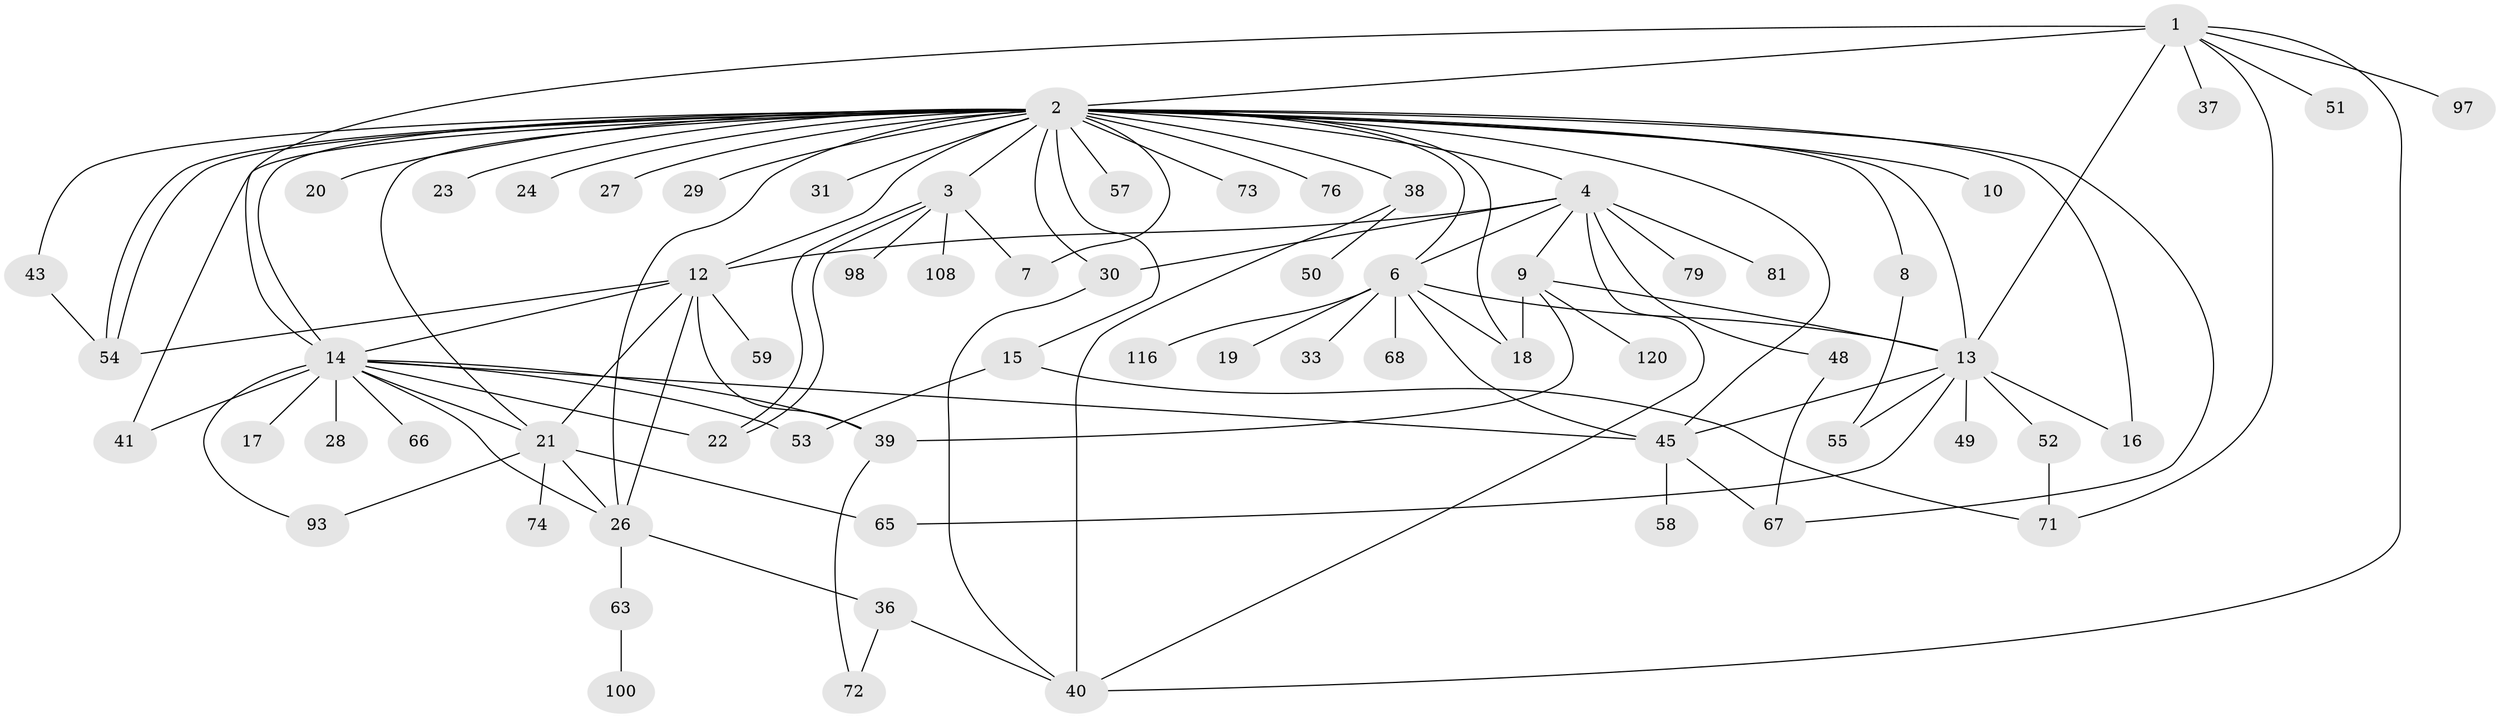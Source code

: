 // original degree distribution, {9: 0.007462686567164179, 23: 0.007462686567164179, 6: 0.029850746268656716, 15: 0.007462686567164179, 3: 0.11940298507462686, 10: 0.014925373134328358, 4: 0.04477611940298507, 2: 0.208955223880597, 1: 0.4925373134328358, 24: 0.007462686567164179, 13: 0.007462686567164179, 11: 0.007462686567164179, 14: 0.007462686567164179, 5: 0.03731343283582089}
// Generated by graph-tools (version 1.1) at 2025/14/03/09/25 04:14:45]
// undirected, 67 vertices, 107 edges
graph export_dot {
graph [start="1"]
  node [color=gray90,style=filled];
  1 [super="+34"];
  2 [super="+32+5+103+125+25"];
  3;
  4 [super="+88+112+132+92"];
  6;
  7 [super="+78+118"];
  8;
  9 [super="+62"];
  10;
  12 [super="+35+126+130+133+134+47"];
  13;
  14 [super="+70"];
  15 [super="+77"];
  16 [super="+106"];
  17;
  18;
  19;
  20;
  21 [super="+64"];
  22;
  23;
  24;
  26 [super="+46+107+111+85+75"];
  27 [super="+56"];
  28;
  29;
  30;
  31;
  33;
  36 [super="+124"];
  37 [super="+69"];
  38;
  39 [super="+84+94+101"];
  40 [super="+96"];
  41 [super="+115+131"];
  43 [super="+44"];
  45 [super="+60+61"];
  48 [super="+82+80"];
  49;
  50;
  51;
  52;
  53;
  54 [super="+87"];
  55;
  57;
  58;
  59;
  63;
  65;
  66;
  67;
  68;
  71 [super="+122"];
  72 [super="+89"];
  73;
  74 [super="+83+109"];
  76;
  79;
  81;
  93;
  97;
  98;
  100;
  108;
  116;
  120;
  1 -- 2 [weight=2];
  1 -- 13 [weight=2];
  1 -- 14;
  1 -- 40;
  1 -- 51;
  1 -- 71;
  1 -- 97;
  1 -- 37;
  2 -- 3;
  2 -- 4 [weight=2];
  2 -- 6 [weight=2];
  2 -- 8;
  2 -- 10;
  2 -- 14;
  2 -- 15;
  2 -- 20;
  2 -- 26;
  2 -- 27;
  2 -- 54;
  2 -- 54;
  2 -- 57;
  2 -- 67;
  2 -- 12 [weight=2];
  2 -- 45;
  2 -- 7;
  2 -- 73;
  2 -- 76;
  2 -- 13;
  2 -- 16;
  2 -- 18;
  2 -- 23;
  2 -- 24;
  2 -- 29;
  2 -- 30;
  2 -- 31;
  2 -- 38;
  2 -- 41 [weight=2];
  2 -- 43;
  2 -- 21;
  3 -- 7;
  3 -- 22;
  3 -- 22;
  3 -- 98;
  3 -- 108;
  4 -- 6;
  4 -- 9;
  4 -- 12;
  4 -- 30;
  4 -- 48;
  4 -- 79;
  4 -- 81;
  4 -- 40;
  6 -- 13;
  6 -- 18;
  6 -- 19;
  6 -- 33;
  6 -- 68;
  6 -- 116;
  6 -- 45;
  8 -- 55;
  9 -- 13;
  9 -- 18;
  9 -- 39;
  9 -- 120;
  12 -- 21;
  12 -- 26;
  12 -- 39;
  12 -- 59;
  12 -- 14;
  12 -- 54;
  13 -- 16;
  13 -- 45;
  13 -- 49;
  13 -- 52;
  13 -- 55;
  13 -- 65;
  14 -- 17;
  14 -- 21;
  14 -- 22;
  14 -- 26;
  14 -- 28;
  14 -- 41;
  14 -- 45;
  14 -- 66;
  14 -- 93;
  14 -- 53;
  14 -- 39;
  15 -- 53;
  15 -- 71;
  21 -- 74;
  21 -- 65;
  21 -- 93;
  21 -- 26;
  26 -- 36;
  26 -- 63;
  30 -- 40;
  36 -- 40;
  36 -- 72;
  38 -- 50;
  38 -- 40;
  39 -- 72;
  43 -- 54;
  45 -- 58;
  45 -- 67;
  48 -- 67;
  52 -- 71;
  63 -- 100;
}

